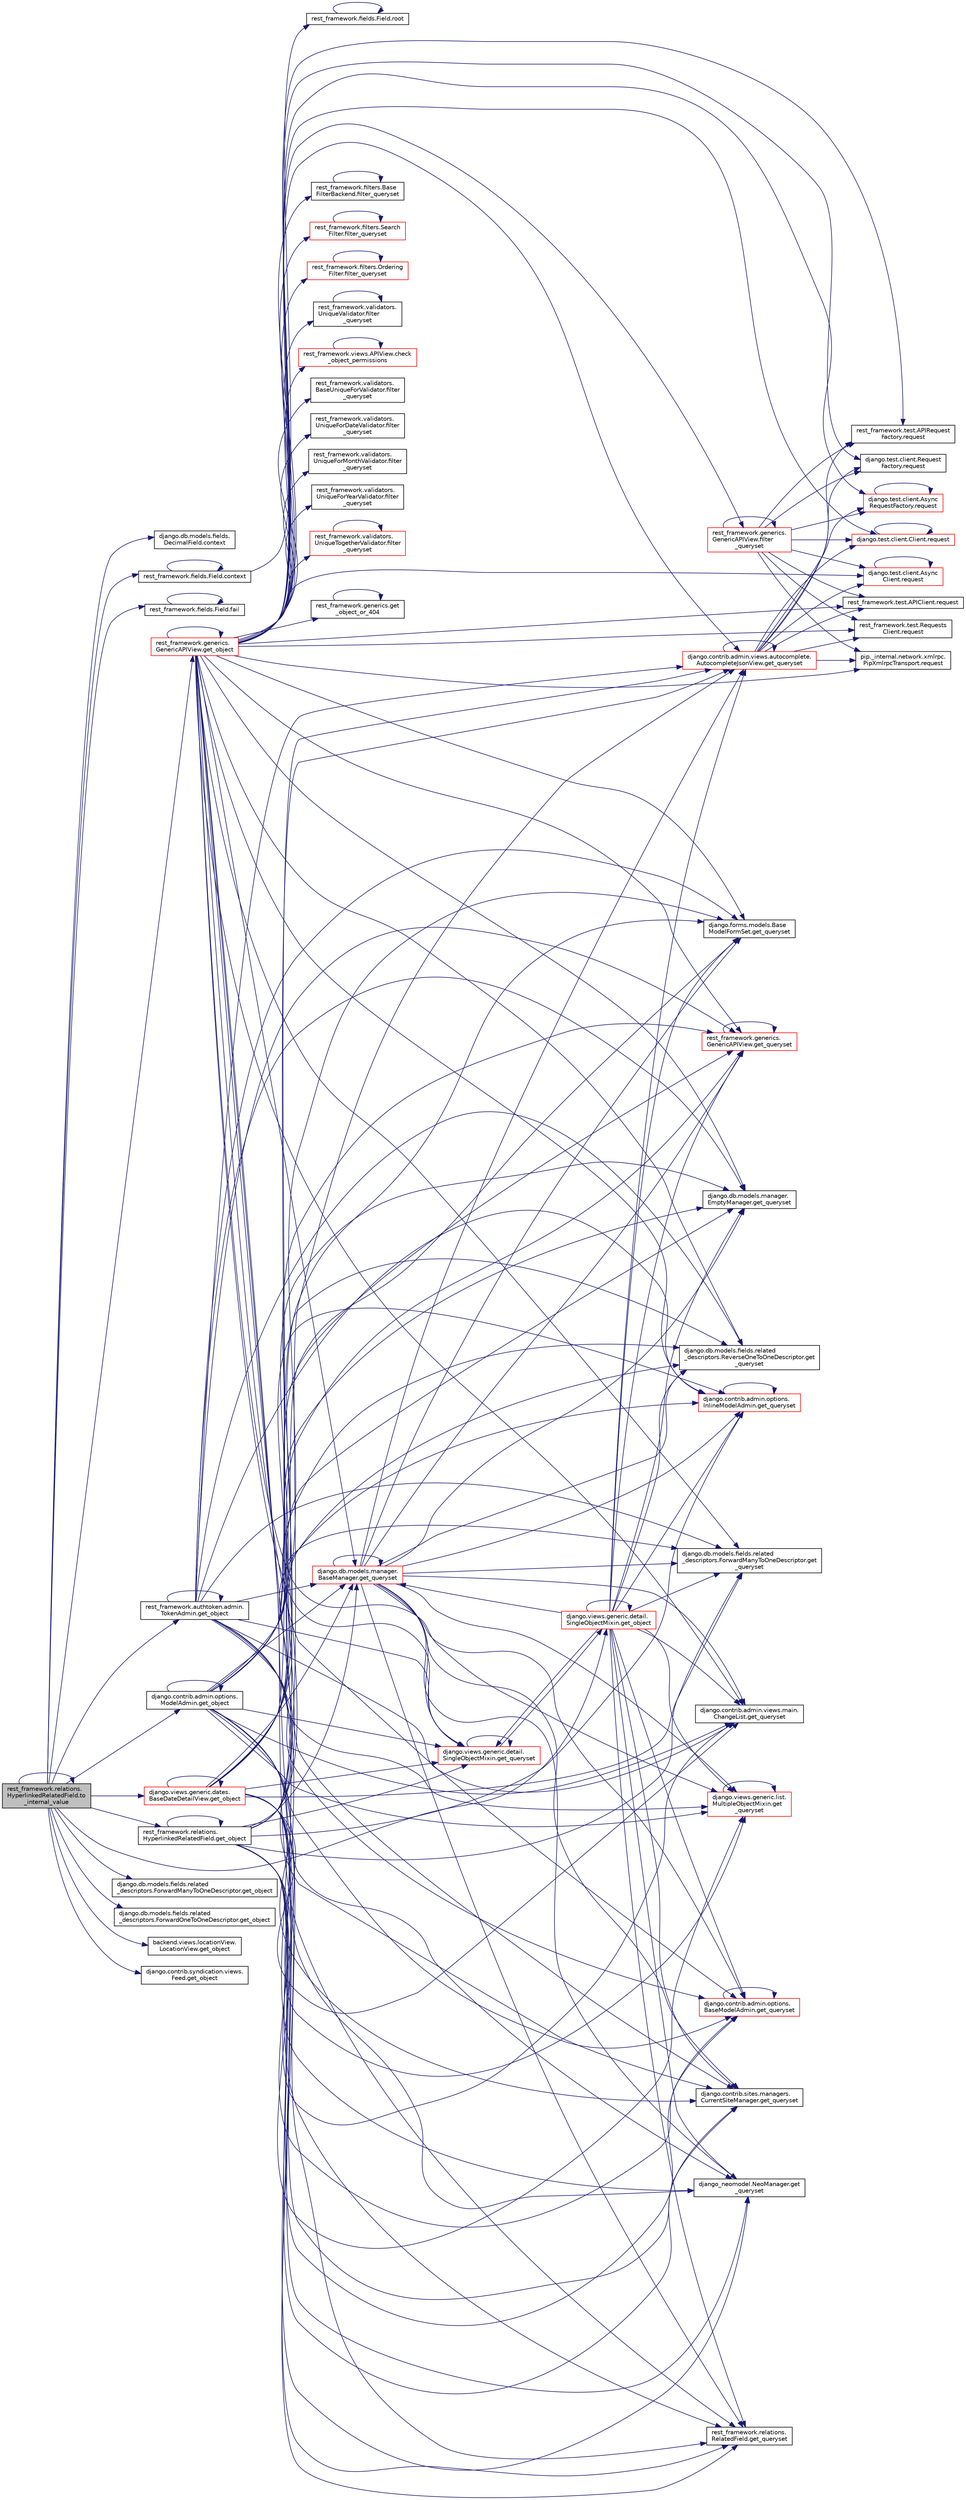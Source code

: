 digraph "rest_framework.relations.HyperlinkedRelatedField.to_internal_value"
{
 // LATEX_PDF_SIZE
  edge [fontname="Helvetica",fontsize="10",labelfontname="Helvetica",labelfontsize="10"];
  node [fontname="Helvetica",fontsize="10",shape=record];
  rankdir="LR";
  Node1 [label="rest_framework.relations.\lHyperlinkedRelatedField.to\l_internal_value",height=0.2,width=0.4,color="black", fillcolor="grey75", style="filled", fontcolor="black",tooltip=" "];
  Node1 -> Node2 [color="midnightblue",fontsize="10",style="solid",fontname="Helvetica"];
  Node2 [label="django.db.models.fields.\lDecimalField.context",height=0.2,width=0.4,color="black", fillcolor="white", style="filled",URL="$d7/deb/classdjango_1_1db_1_1models_1_1fields_1_1_decimal_field.html#ad4f12f30ab3382af7e5515219c887cd7",tooltip=" "];
  Node1 -> Node3 [color="midnightblue",fontsize="10",style="solid",fontname="Helvetica"];
  Node3 [label="rest_framework.fields.Field.context",height=0.2,width=0.4,color="black", fillcolor="white", style="filled",URL="$d9/d53/classrest__framework_1_1fields_1_1_field.html#a09a9faba0bc69bf014d48f4e1e31367c",tooltip=" "];
  Node3 -> Node3 [color="midnightblue",fontsize="10",style="solid",fontname="Helvetica"];
  Node3 -> Node4 [color="midnightblue",fontsize="10",style="solid",fontname="Helvetica"];
  Node4 [label="rest_framework.fields.Field.root",height=0.2,width=0.4,color="black", fillcolor="white", style="filled",URL="$d9/d53/classrest__framework_1_1fields_1_1_field.html#a266415cbd632ae76dee42f9ee139745b",tooltip=" "];
  Node4 -> Node4 [color="midnightblue",fontsize="10",style="solid",fontname="Helvetica"];
  Node1 -> Node5 [color="midnightblue",fontsize="10",style="solid",fontname="Helvetica"];
  Node5 [label="rest_framework.fields.Field.fail",height=0.2,width=0.4,color="black", fillcolor="white", style="filled",URL="$d9/d53/classrest__framework_1_1fields_1_1_field.html#a1d464b6c58e015c19c9341cc028df9d6",tooltip=" "];
  Node5 -> Node5 [color="midnightblue",fontsize="10",style="solid",fontname="Helvetica"];
  Node1 -> Node6 [color="midnightblue",fontsize="10",style="solid",fontname="Helvetica"];
  Node6 [label="rest_framework.generics.\lGenericAPIView.get_object",height=0.2,width=0.4,color="red", fillcolor="white", style="filled",URL="$d9/d8f/classrest__framework_1_1generics_1_1_generic_a_p_i_view.html#af19daba665c7e3f1329658f71f0dbc1c",tooltip=" "];
  Node6 -> Node7 [color="midnightblue",fontsize="10",style="solid",fontname="Helvetica"];
  Node7 [label="rest_framework.views.APIView.check\l_object_permissions",height=0.2,width=0.4,color="red", fillcolor="white", style="filled",URL="$d3/d7d/classrest__framework_1_1views_1_1_a_p_i_view.html#a370bcc22d8cd17b08a52c6276c7e6866",tooltip=" "];
  Node7 -> Node7 [color="midnightblue",fontsize="10",style="solid",fontname="Helvetica"];
  Node6 -> Node10 [color="midnightblue",fontsize="10",style="solid",fontname="Helvetica"];
  Node10 [label="rest_framework.validators.\lBaseUniqueForValidator.filter\l_queryset",height=0.2,width=0.4,color="black", fillcolor="white", style="filled",URL="$d7/d15/classrest__framework_1_1validators_1_1_base_unique_for_validator.html#ace8b3c145c3261d2e2f4a824cab92729",tooltip=" "];
  Node6 -> Node11 [color="midnightblue",fontsize="10",style="solid",fontname="Helvetica"];
  Node11 [label="rest_framework.validators.\lUniqueForDateValidator.filter\l_queryset",height=0.2,width=0.4,color="black", fillcolor="white", style="filled",URL="$d6/d87/classrest__framework_1_1validators_1_1_unique_for_date_validator.html#afb65123831066f2f7810cdb5fcb1502d",tooltip=" "];
  Node6 -> Node12 [color="midnightblue",fontsize="10",style="solid",fontname="Helvetica"];
  Node12 [label="rest_framework.validators.\lUniqueForMonthValidator.filter\l_queryset",height=0.2,width=0.4,color="black", fillcolor="white", style="filled",URL="$d0/d56/classrest__framework_1_1validators_1_1_unique_for_month_validator.html#a19757f35c1ce1a0944394cee68eabf50",tooltip=" "];
  Node6 -> Node13 [color="midnightblue",fontsize="10",style="solid",fontname="Helvetica"];
  Node13 [label="rest_framework.validators.\lUniqueForYearValidator.filter\l_queryset",height=0.2,width=0.4,color="black", fillcolor="white", style="filled",URL="$da/dd2/classrest__framework_1_1validators_1_1_unique_for_year_validator.html#af9158627f857bc4afb7c8f02594ef9a3",tooltip=" "];
  Node6 -> Node14 [color="midnightblue",fontsize="10",style="solid",fontname="Helvetica"];
  Node14 [label="rest_framework.validators.\lUniqueTogetherValidator.filter\l_queryset",height=0.2,width=0.4,color="red", fillcolor="white", style="filled",URL="$d8/df3/classrest__framework_1_1validators_1_1_unique_together_validator.html#a4febe85f06aaa05c2e5372e409847ae1",tooltip=" "];
  Node14 -> Node14 [color="midnightblue",fontsize="10",style="solid",fontname="Helvetica"];
  Node6 -> Node51 [color="midnightblue",fontsize="10",style="solid",fontname="Helvetica"];
  Node51 [label="rest_framework.generics.\lGenericAPIView.filter\l_queryset",height=0.2,width=0.4,color="red", fillcolor="white", style="filled",URL="$d9/d8f/classrest__framework_1_1generics_1_1_generic_a_p_i_view.html#a8e83d5246dc3bc05d0228ffbd3fa9297",tooltip=" "];
  Node51 -> Node51 [color="midnightblue",fontsize="10",style="solid",fontname="Helvetica"];
  Node51 -> Node52 [color="midnightblue",fontsize="10",style="solid",fontname="Helvetica"];
  Node52 [label="pip._internal.network.xmlrpc.\lPipXmlrpcTransport.request",height=0.2,width=0.4,color="black", fillcolor="white", style="filled",URL="$dd/d8a/classpip_1_1__internal_1_1network_1_1xmlrpc_1_1_pip_xmlrpc_transport.html#adb84317dcc522d845a56ce9cc4f82522",tooltip=" "];
  Node51 -> Node53 [color="midnightblue",fontsize="10",style="solid",fontname="Helvetica"];
  Node53 [label="rest_framework.test.APIRequest\lFactory.request",height=0.2,width=0.4,color="black", fillcolor="white", style="filled",URL="$da/d3c/classrest__framework_1_1test_1_1_a_p_i_request_factory.html#abd5931aada009b9fb1f1577613acd058",tooltip=" "];
  Node51 -> Node54 [color="midnightblue",fontsize="10",style="solid",fontname="Helvetica"];
  Node54 [label="django.test.client.Request\lFactory.request",height=0.2,width=0.4,color="black", fillcolor="white", style="filled",URL="$db/d7f/classdjango_1_1test_1_1client_1_1_request_factory.html#a12550839ba4cbabcf38bff0d2ff69f0a",tooltip=" "];
  Node51 -> Node55 [color="midnightblue",fontsize="10",style="solid",fontname="Helvetica"];
  Node55 [label="django.test.client.Async\lRequestFactory.request",height=0.2,width=0.4,color="red", fillcolor="white", style="filled",URL="$d6/de5/classdjango_1_1test_1_1client_1_1_async_request_factory.html#a8dcee74bc0f05203aa2aa2aad95555a9",tooltip=" "];
  Node55 -> Node55 [color="midnightblue",fontsize="10",style="solid",fontname="Helvetica"];
  Node51 -> Node57 [color="midnightblue",fontsize="10",style="solid",fontname="Helvetica"];
  Node57 [label="django.test.client.Client.request",height=0.2,width=0.4,color="red", fillcolor="white", style="filled",URL="$d2/d2e/classdjango_1_1test_1_1client_1_1_client.html#a4b25cead120a234c08a522e016cb6138",tooltip=" "];
  Node57 -> Node57 [color="midnightblue",fontsize="10",style="solid",fontname="Helvetica"];
  Node51 -> Node62 [color="midnightblue",fontsize="10",style="solid",fontname="Helvetica"];
  Node62 [label="django.test.client.Async\lClient.request",height=0.2,width=0.4,color="red", fillcolor="white", style="filled",URL="$d9/dd7/classdjango_1_1test_1_1client_1_1_async_client.html#a38330cfdf01cb69d3dd0bdb8b9777bd9",tooltip=" "];
  Node62 -> Node62 [color="midnightblue",fontsize="10",style="solid",fontname="Helvetica"];
  Node51 -> Node520 [color="midnightblue",fontsize="10",style="solid",fontname="Helvetica"];
  Node520 [label="rest_framework.test.APIClient.request",height=0.2,width=0.4,color="black", fillcolor="white", style="filled",URL="$da/d51/classrest__framework_1_1test_1_1_a_p_i_client.html#a77b55b2a0a90921243b61303fc37e59d",tooltip=" "];
  Node51 -> Node521 [color="midnightblue",fontsize="10",style="solid",fontname="Helvetica"];
  Node521 [label="rest_framework.test.Requests\lClient.request",height=0.2,width=0.4,color="black", fillcolor="white", style="filled",URL="$de/dc8/classrest__framework_1_1test_1_1_requests_client.html#ae6de53b1244ae8817b8bf8d6838b72ba",tooltip=" "];
  Node6 -> Node5521 [color="midnightblue",fontsize="10",style="solid",fontname="Helvetica"];
  Node5521 [label="rest_framework.filters.Base\lFilterBackend.filter_queryset",height=0.2,width=0.4,color="black", fillcolor="white", style="filled",URL="$d9/d36/classrest__framework_1_1filters_1_1_base_filter_backend.html#aa4bdead40d84dfae0625253eec6ead8a",tooltip=" "];
  Node5521 -> Node5521 [color="midnightblue",fontsize="10",style="solid",fontname="Helvetica"];
  Node6 -> Node5522 [color="midnightblue",fontsize="10",style="solid",fontname="Helvetica"];
  Node5522 [label="rest_framework.filters.Search\lFilter.filter_queryset",height=0.2,width=0.4,color="red", fillcolor="white", style="filled",URL="$dd/d45/classrest__framework_1_1filters_1_1_search_filter.html#a66840fcc3a7bec1fd02d4f13c945bbe3",tooltip=" "];
  Node5522 -> Node5522 [color="midnightblue",fontsize="10",style="solid",fontname="Helvetica"];
  Node6 -> Node5528 [color="midnightblue",fontsize="10",style="solid",fontname="Helvetica"];
  Node5528 [label="rest_framework.filters.Ordering\lFilter.filter_queryset",height=0.2,width=0.4,color="red", fillcolor="white", style="filled",URL="$d0/d16/classrest__framework_1_1filters_1_1_ordering_filter.html#af0334718806ff1519a860a79735c12c5",tooltip=" "];
  Node5528 -> Node5528 [color="midnightblue",fontsize="10",style="solid",fontname="Helvetica"];
  Node6 -> Node5531 [color="midnightblue",fontsize="10",style="solid",fontname="Helvetica"];
  Node5531 [label="rest_framework.validators.\lUniqueValidator.filter\l_queryset",height=0.2,width=0.4,color="black", fillcolor="white", style="filled",URL="$df/dfd/classrest__framework_1_1validators_1_1_unique_validator.html#a974ee13bb88e07f272d784b7f78b94bc",tooltip=" "];
  Node5531 -> Node5531 [color="midnightblue",fontsize="10",style="solid",fontname="Helvetica"];
  Node6 -> Node6 [color="midnightblue",fontsize="10",style="solid",fontname="Helvetica"];
  Node6 -> Node5532 [color="midnightblue",fontsize="10",style="solid",fontname="Helvetica"];
  Node5532 [label="rest_framework.generics.get\l_object_or_404",height=0.2,width=0.4,color="black", fillcolor="white", style="filled",URL="$d2/d49/namespacerest__framework_1_1generics.html#a8c14ec25bf8a742674d5ac5418b50e92",tooltip=" "];
  Node5532 -> Node5532 [color="midnightblue",fontsize="10",style="solid",fontname="Helvetica"];
  Node6 -> Node724 [color="midnightblue",fontsize="10",style="solid",fontname="Helvetica"];
  Node724 [label="django.contrib.admin.views.autocomplete.\lAutocompleteJsonView.get_queryset",height=0.2,width=0.4,color="red", fillcolor="white", style="filled",URL="$d5/d24/classdjango_1_1contrib_1_1admin_1_1views_1_1autocomplete_1_1_autocomplete_json_view.html#aeba422d947101bce361f0fd32ff7d4d4",tooltip=" "];
  Node724 -> Node724 [color="midnightblue",fontsize="10",style="solid",fontname="Helvetica"];
  Node724 -> Node54 [color="midnightblue",fontsize="10",style="solid",fontname="Helvetica"];
  Node724 -> Node55 [color="midnightblue",fontsize="10",style="solid",fontname="Helvetica"];
  Node724 -> Node57 [color="midnightblue",fontsize="10",style="solid",fontname="Helvetica"];
  Node724 -> Node62 [color="midnightblue",fontsize="10",style="solid",fontname="Helvetica"];
  Node724 -> Node52 [color="midnightblue",fontsize="10",style="solid",fontname="Helvetica"];
  Node724 -> Node53 [color="midnightblue",fontsize="10",style="solid",fontname="Helvetica"];
  Node724 -> Node520 [color="midnightblue",fontsize="10",style="solid",fontname="Helvetica"];
  Node724 -> Node521 [color="midnightblue",fontsize="10",style="solid",fontname="Helvetica"];
  Node6 -> Node725 [color="midnightblue",fontsize="10",style="solid",fontname="Helvetica"];
  Node725 [label="django.contrib.sites.managers.\lCurrentSiteManager.get_queryset",height=0.2,width=0.4,color="black", fillcolor="white", style="filled",URL="$dd/d05/classdjango_1_1contrib_1_1sites_1_1managers_1_1_current_site_manager.html#a62f5f3f9f1b932f3bcd36601d46e7509",tooltip=" "];
  Node6 -> Node726 [color="midnightblue",fontsize="10",style="solid",fontname="Helvetica"];
  Node726 [label="django.db.models.manager.\lBaseManager.get_queryset",height=0.2,width=0.4,color="red", fillcolor="white", style="filled",URL="$d1/d1c/classdjango_1_1db_1_1models_1_1manager_1_1_base_manager.html#af0391e929a911c2647412e6e030c28e8",tooltip="PROXIES TO QUERYSET #."];
  Node726 -> Node724 [color="midnightblue",fontsize="10",style="solid",fontname="Helvetica"];
  Node726 -> Node725 [color="midnightblue",fontsize="10",style="solid",fontname="Helvetica"];
  Node726 -> Node726 [color="midnightblue",fontsize="10",style="solid",fontname="Helvetica"];
  Node726 -> Node727 [color="midnightblue",fontsize="10",style="solid",fontname="Helvetica"];
  Node727 [label="django.db.models.manager.\lEmptyManager.get_queryset",height=0.2,width=0.4,color="black", fillcolor="white", style="filled",URL="$d6/da8/classdjango_1_1db_1_1models_1_1manager_1_1_empty_manager.html#a0a5e7cb6efe5e4cb3b15779cf64d1537",tooltip=" "];
  Node726 -> Node728 [color="midnightblue",fontsize="10",style="solid",fontname="Helvetica"];
  Node728 [label="django.forms.models.Base\lModelFormSet.get_queryset",height=0.2,width=0.4,color="black", fillcolor="white", style="filled",URL="$d5/d31/classdjango_1_1forms_1_1models_1_1_base_model_form_set.html#a0ac048453b4a14ff61ebb6c072c29e7e",tooltip=" "];
  Node726 -> Node729 [color="midnightblue",fontsize="10",style="solid",fontname="Helvetica"];
  Node729 [label="django.views.generic.detail.\lSingleObjectMixin.get_queryset",height=0.2,width=0.4,color="red", fillcolor="white", style="filled",URL="$d2/d8d/classdjango_1_1views_1_1generic_1_1detail_1_1_single_object_mixin.html#a7471c8ca174db55504da01b1a06cc5ba",tooltip=" "];
  Node729 -> Node730 [color="midnightblue",fontsize="10",style="solid",fontname="Helvetica"];
  Node730 [label="django.views.generic.detail.\lSingleObjectMixin.get_object",height=0.2,width=0.4,color="red", fillcolor="white", style="filled",URL="$d2/d8d/classdjango_1_1views_1_1generic_1_1detail_1_1_single_object_mixin.html#a2dd2bbde8d843929b3af3056125586d7",tooltip=" "];
  Node730 -> Node730 [color="midnightblue",fontsize="10",style="solid",fontname="Helvetica"];
  Node730 -> Node724 [color="midnightblue",fontsize="10",style="solid",fontname="Helvetica"];
  Node730 -> Node725 [color="midnightblue",fontsize="10",style="solid",fontname="Helvetica"];
  Node730 -> Node726 [color="midnightblue",fontsize="10",style="solid",fontname="Helvetica"];
  Node730 -> Node727 [color="midnightblue",fontsize="10",style="solid",fontname="Helvetica"];
  Node730 -> Node728 [color="midnightblue",fontsize="10",style="solid",fontname="Helvetica"];
  Node730 -> Node729 [color="midnightblue",fontsize="10",style="solid",fontname="Helvetica"];
  Node730 -> Node731 [color="midnightblue",fontsize="10",style="solid",fontname="Helvetica"];
  Node731 [label="django.views.generic.list.\lMultipleObjectMixin.get\l_queryset",height=0.2,width=0.4,color="red", fillcolor="white", style="filled",URL="$dc/db8/classdjango_1_1views_1_1generic_1_1list_1_1_multiple_object_mixin.html#ad98185a338be30a3a7327fbb7c3b4a1a",tooltip=" "];
  Node731 -> Node731 [color="midnightblue",fontsize="10",style="solid",fontname="Helvetica"];
  Node730 -> Node753 [color="midnightblue",fontsize="10",style="solid",fontname="Helvetica"];
  Node753 [label="django_neomodel.NeoManager.get\l_queryset",height=0.2,width=0.4,color="black", fillcolor="white", style="filled",URL="$da/d60/classdjango__neomodel_1_1_neo_manager.html#a7e3562da1326a56612c8d989803cf747",tooltip=" "];
  Node730 -> Node754 [color="midnightblue",fontsize="10",style="solid",fontname="Helvetica"];
  Node754 [label="rest_framework.generics.\lGenericAPIView.get_queryset",height=0.2,width=0.4,color="red", fillcolor="white", style="filled",URL="$d9/d8f/classrest__framework_1_1generics_1_1_generic_a_p_i_view.html#a944b66f9ec49a9d053f34f77f22074da",tooltip=" "];
  Node754 -> Node754 [color="midnightblue",fontsize="10",style="solid",fontname="Helvetica"];
  Node730 -> Node755 [color="midnightblue",fontsize="10",style="solid",fontname="Helvetica"];
  Node755 [label="rest_framework.relations.\lRelatedField.get_queryset",height=0.2,width=0.4,color="black", fillcolor="white", style="filled",URL="$d4/d5c/classrest__framework_1_1relations_1_1_related_field.html#ab7b694008ab6552b950b0b1322d5fad1",tooltip=" "];
  Node730 -> Node756 [color="midnightblue",fontsize="10",style="solid",fontname="Helvetica"];
  Node756 [label="django.db.models.fields.related\l_descriptors.ForwardManyToOneDescriptor.get\l_queryset",height=0.2,width=0.4,color="black", fillcolor="white", style="filled",URL="$d8/d45/classdjango_1_1db_1_1models_1_1fields_1_1related__descriptors_1_1_forward_many_to_one_descriptor.html#a36718f48e6763e2926e8397e318e1322",tooltip=" "];
  Node730 -> Node757 [color="midnightblue",fontsize="10",style="solid",fontname="Helvetica"];
  Node757 [label="django.db.models.fields.related\l_descriptors.ReverseOneToOneDescriptor.get\l_queryset",height=0.2,width=0.4,color="black", fillcolor="white", style="filled",URL="$da/d7c/classdjango_1_1db_1_1models_1_1fields_1_1related__descriptors_1_1_reverse_one_to_one_descriptor.html#afb05e6f36e1366af21cb7ee1fa654cd7",tooltip=" "];
  Node730 -> Node758 [color="midnightblue",fontsize="10",style="solid",fontname="Helvetica"];
  Node758 [label="django.contrib.admin.options.\lBaseModelAdmin.get_queryset",height=0.2,width=0.4,color="red", fillcolor="white", style="filled",URL="$d3/dd6/classdjango_1_1contrib_1_1admin_1_1options_1_1_base_model_admin.html#a9dc124c9d075b1782f0338dd500ec940",tooltip=" "];
  Node758 -> Node758 [color="midnightblue",fontsize="10",style="solid",fontname="Helvetica"];
  Node730 -> Node759 [color="midnightblue",fontsize="10",style="solid",fontname="Helvetica"];
  Node759 [label="django.contrib.admin.options.\lInlineModelAdmin.get_queryset",height=0.2,width=0.4,color="red", fillcolor="white", style="filled",URL="$db/dbb/classdjango_1_1contrib_1_1admin_1_1options_1_1_inline_model_admin.html#adac95e1d43e73c3c82981ad56f2d62e2",tooltip=" "];
  Node759 -> Node759 [color="midnightblue",fontsize="10",style="solid",fontname="Helvetica"];
  Node730 -> Node761 [color="midnightblue",fontsize="10",style="solid",fontname="Helvetica"];
  Node761 [label="django.contrib.admin.views.main.\lChangeList.get_queryset",height=0.2,width=0.4,color="black", fillcolor="white", style="filled",URL="$d7/d58/classdjango_1_1contrib_1_1admin_1_1views_1_1main_1_1_change_list.html#a41f8c78806f49d2ff9e3857f046de3fb",tooltip=" "];
  Node729 -> Node729 [color="midnightblue",fontsize="10",style="solid",fontname="Helvetica"];
  Node726 -> Node731 [color="midnightblue",fontsize="10",style="solid",fontname="Helvetica"];
  Node726 -> Node753 [color="midnightblue",fontsize="10",style="solid",fontname="Helvetica"];
  Node726 -> Node754 [color="midnightblue",fontsize="10",style="solid",fontname="Helvetica"];
  Node726 -> Node755 [color="midnightblue",fontsize="10",style="solid",fontname="Helvetica"];
  Node726 -> Node756 [color="midnightblue",fontsize="10",style="solid",fontname="Helvetica"];
  Node726 -> Node757 [color="midnightblue",fontsize="10",style="solid",fontname="Helvetica"];
  Node726 -> Node758 [color="midnightblue",fontsize="10",style="solid",fontname="Helvetica"];
  Node726 -> Node759 [color="midnightblue",fontsize="10",style="solid",fontname="Helvetica"];
  Node726 -> Node761 [color="midnightblue",fontsize="10",style="solid",fontname="Helvetica"];
  Node6 -> Node727 [color="midnightblue",fontsize="10",style="solid",fontname="Helvetica"];
  Node6 -> Node728 [color="midnightblue",fontsize="10",style="solid",fontname="Helvetica"];
  Node6 -> Node729 [color="midnightblue",fontsize="10",style="solid",fontname="Helvetica"];
  Node6 -> Node731 [color="midnightblue",fontsize="10",style="solid",fontname="Helvetica"];
  Node6 -> Node753 [color="midnightblue",fontsize="10",style="solid",fontname="Helvetica"];
  Node6 -> Node754 [color="midnightblue",fontsize="10",style="solid",fontname="Helvetica"];
  Node6 -> Node755 [color="midnightblue",fontsize="10",style="solid",fontname="Helvetica"];
  Node6 -> Node756 [color="midnightblue",fontsize="10",style="solid",fontname="Helvetica"];
  Node6 -> Node757 [color="midnightblue",fontsize="10",style="solid",fontname="Helvetica"];
  Node6 -> Node758 [color="midnightblue",fontsize="10",style="solid",fontname="Helvetica"];
  Node6 -> Node759 [color="midnightblue",fontsize="10",style="solid",fontname="Helvetica"];
  Node6 -> Node761 [color="midnightblue",fontsize="10",style="solid",fontname="Helvetica"];
  Node6 -> Node52 [color="midnightblue",fontsize="10",style="solid",fontname="Helvetica"];
  Node6 -> Node53 [color="midnightblue",fontsize="10",style="solid",fontname="Helvetica"];
  Node6 -> Node520 [color="midnightblue",fontsize="10",style="solid",fontname="Helvetica"];
  Node6 -> Node54 [color="midnightblue",fontsize="10",style="solid",fontname="Helvetica"];
  Node6 -> Node55 [color="midnightblue",fontsize="10",style="solid",fontname="Helvetica"];
  Node6 -> Node57 [color="midnightblue",fontsize="10",style="solid",fontname="Helvetica"];
  Node6 -> Node62 [color="midnightblue",fontsize="10",style="solid",fontname="Helvetica"];
  Node6 -> Node521 [color="midnightblue",fontsize="10",style="solid",fontname="Helvetica"];
  Node1 -> Node855 [color="midnightblue",fontsize="10",style="solid",fontname="Helvetica"];
  Node855 [label="django.db.models.fields.related\l_descriptors.ForwardManyToOneDescriptor.get_object",height=0.2,width=0.4,color="black", fillcolor="white", style="filled",URL="$d8/d45/classdjango_1_1db_1_1models_1_1fields_1_1related__descriptors_1_1_forward_many_to_one_descriptor.html#a9458218e7631d05103497d911a7ecaec",tooltip=" "];
  Node1 -> Node856 [color="midnightblue",fontsize="10",style="solid",fontname="Helvetica"];
  Node856 [label="django.db.models.fields.related\l_descriptors.ForwardOneToOneDescriptor.get_object",height=0.2,width=0.4,color="black", fillcolor="white", style="filled",URL="$db/d3e/classdjango_1_1db_1_1models_1_1fields_1_1related__descriptors_1_1_forward_one_to_one_descriptor.html#a076a95ea857cab6982498e8573bfd451",tooltip=" "];
  Node1 -> Node857 [color="midnightblue",fontsize="10",style="solid",fontname="Helvetica"];
  Node857 [label="backend.views.locationView.\lLocationView.get_object",height=0.2,width=0.4,color="black", fillcolor="white", style="filled",URL="$d8/dae/classbackend_1_1views_1_1location_view_1_1_location_view.html#af51efe9464a4b92a053902e2ac15b90c",tooltip=" "];
  Node1 -> Node858 [color="midnightblue",fontsize="10",style="solid",fontname="Helvetica"];
  Node858 [label="django.views.generic.dates.\lBaseDateDetailView.get_object",height=0.2,width=0.4,color="red", fillcolor="white", style="filled",URL="$d7/da7/classdjango_1_1views_1_1generic_1_1dates_1_1_base_date_detail_view.html#a32d05a2df829a53a3423b48d22d56845",tooltip=" "];
  Node858 -> Node858 [color="midnightblue",fontsize="10",style="solid",fontname="Helvetica"];
  Node858 -> Node724 [color="midnightblue",fontsize="10",style="solid",fontname="Helvetica"];
  Node858 -> Node725 [color="midnightblue",fontsize="10",style="solid",fontname="Helvetica"];
  Node858 -> Node726 [color="midnightblue",fontsize="10",style="solid",fontname="Helvetica"];
  Node858 -> Node727 [color="midnightblue",fontsize="10",style="solid",fontname="Helvetica"];
  Node858 -> Node728 [color="midnightblue",fontsize="10",style="solid",fontname="Helvetica"];
  Node858 -> Node729 [color="midnightblue",fontsize="10",style="solid",fontname="Helvetica"];
  Node858 -> Node731 [color="midnightblue",fontsize="10",style="solid",fontname="Helvetica"];
  Node858 -> Node753 [color="midnightblue",fontsize="10",style="solid",fontname="Helvetica"];
  Node858 -> Node754 [color="midnightblue",fontsize="10",style="solid",fontname="Helvetica"];
  Node858 -> Node755 [color="midnightblue",fontsize="10",style="solid",fontname="Helvetica"];
  Node858 -> Node756 [color="midnightblue",fontsize="10",style="solid",fontname="Helvetica"];
  Node858 -> Node757 [color="midnightblue",fontsize="10",style="solid",fontname="Helvetica"];
  Node858 -> Node758 [color="midnightblue",fontsize="10",style="solid",fontname="Helvetica"];
  Node858 -> Node759 [color="midnightblue",fontsize="10",style="solid",fontname="Helvetica"];
  Node858 -> Node761 [color="midnightblue",fontsize="10",style="solid",fontname="Helvetica"];
  Node1 -> Node730 [color="midnightblue",fontsize="10",style="solid",fontname="Helvetica"];
  Node1 -> Node873 [color="midnightblue",fontsize="10",style="solid",fontname="Helvetica"];
  Node873 [label="django.contrib.syndication.views.\lFeed.get_object",height=0.2,width=0.4,color="black", fillcolor="white", style="filled",URL="$df/de9/classdjango_1_1contrib_1_1syndication_1_1views_1_1_feed.html#a3a5f77eb99cc490e683b12b9cfaba2d9",tooltip=" "];
  Node1 -> Node874 [color="midnightblue",fontsize="10",style="solid",fontname="Helvetica"];
  Node874 [label="django.contrib.admin.options.\lModelAdmin.get_object",height=0.2,width=0.4,color="black", fillcolor="white", style="filled",URL="$d5/d05/classdjango_1_1contrib_1_1admin_1_1options_1_1_model_admin.html#a9d8fe5dc46588f2e6a68135c73c1487f",tooltip=" "];
  Node874 -> Node874 [color="midnightblue",fontsize="10",style="solid",fontname="Helvetica"];
  Node874 -> Node724 [color="midnightblue",fontsize="10",style="solid",fontname="Helvetica"];
  Node874 -> Node725 [color="midnightblue",fontsize="10",style="solid",fontname="Helvetica"];
  Node874 -> Node726 [color="midnightblue",fontsize="10",style="solid",fontname="Helvetica"];
  Node874 -> Node727 [color="midnightblue",fontsize="10",style="solid",fontname="Helvetica"];
  Node874 -> Node728 [color="midnightblue",fontsize="10",style="solid",fontname="Helvetica"];
  Node874 -> Node729 [color="midnightblue",fontsize="10",style="solid",fontname="Helvetica"];
  Node874 -> Node731 [color="midnightblue",fontsize="10",style="solid",fontname="Helvetica"];
  Node874 -> Node753 [color="midnightblue",fontsize="10",style="solid",fontname="Helvetica"];
  Node874 -> Node754 [color="midnightblue",fontsize="10",style="solid",fontname="Helvetica"];
  Node874 -> Node755 [color="midnightblue",fontsize="10",style="solid",fontname="Helvetica"];
  Node874 -> Node756 [color="midnightblue",fontsize="10",style="solid",fontname="Helvetica"];
  Node874 -> Node757 [color="midnightblue",fontsize="10",style="solid",fontname="Helvetica"];
  Node874 -> Node758 [color="midnightblue",fontsize="10",style="solid",fontname="Helvetica"];
  Node874 -> Node759 [color="midnightblue",fontsize="10",style="solid",fontname="Helvetica"];
  Node874 -> Node761 [color="midnightblue",fontsize="10",style="solid",fontname="Helvetica"];
  Node1 -> Node875 [color="midnightblue",fontsize="10",style="solid",fontname="Helvetica"];
  Node875 [label="rest_framework.authtoken.admin.\lTokenAdmin.get_object",height=0.2,width=0.4,color="black", fillcolor="white", style="filled",URL="$dd/d7c/classrest__framework_1_1authtoken_1_1admin_1_1_token_admin.html#a3a99dfedc9482558b2c209121e23128c",tooltip=" "];
  Node875 -> Node875 [color="midnightblue",fontsize="10",style="solid",fontname="Helvetica"];
  Node875 -> Node724 [color="midnightblue",fontsize="10",style="solid",fontname="Helvetica"];
  Node875 -> Node725 [color="midnightblue",fontsize="10",style="solid",fontname="Helvetica"];
  Node875 -> Node726 [color="midnightblue",fontsize="10",style="solid",fontname="Helvetica"];
  Node875 -> Node727 [color="midnightblue",fontsize="10",style="solid",fontname="Helvetica"];
  Node875 -> Node728 [color="midnightblue",fontsize="10",style="solid",fontname="Helvetica"];
  Node875 -> Node729 [color="midnightblue",fontsize="10",style="solid",fontname="Helvetica"];
  Node875 -> Node731 [color="midnightblue",fontsize="10",style="solid",fontname="Helvetica"];
  Node875 -> Node753 [color="midnightblue",fontsize="10",style="solid",fontname="Helvetica"];
  Node875 -> Node754 [color="midnightblue",fontsize="10",style="solid",fontname="Helvetica"];
  Node875 -> Node755 [color="midnightblue",fontsize="10",style="solid",fontname="Helvetica"];
  Node875 -> Node756 [color="midnightblue",fontsize="10",style="solid",fontname="Helvetica"];
  Node875 -> Node757 [color="midnightblue",fontsize="10",style="solid",fontname="Helvetica"];
  Node875 -> Node758 [color="midnightblue",fontsize="10",style="solid",fontname="Helvetica"];
  Node875 -> Node759 [color="midnightblue",fontsize="10",style="solid",fontname="Helvetica"];
  Node875 -> Node761 [color="midnightblue",fontsize="10",style="solid",fontname="Helvetica"];
  Node1 -> Node876 [color="midnightblue",fontsize="10",style="solid",fontname="Helvetica"];
  Node876 [label="rest_framework.relations.\lHyperlinkedRelatedField.get_object",height=0.2,width=0.4,color="black", fillcolor="white", style="filled",URL="$d1/d10/classrest__framework_1_1relations_1_1_hyperlinked_related_field.html#ae5ffa1405c21fd97e837193405ec0cd7",tooltip=" "];
  Node876 -> Node876 [color="midnightblue",fontsize="10",style="solid",fontname="Helvetica"];
  Node876 -> Node724 [color="midnightblue",fontsize="10",style="solid",fontname="Helvetica"];
  Node876 -> Node725 [color="midnightblue",fontsize="10",style="solid",fontname="Helvetica"];
  Node876 -> Node726 [color="midnightblue",fontsize="10",style="solid",fontname="Helvetica"];
  Node876 -> Node727 [color="midnightblue",fontsize="10",style="solid",fontname="Helvetica"];
  Node876 -> Node728 [color="midnightblue",fontsize="10",style="solid",fontname="Helvetica"];
  Node876 -> Node729 [color="midnightblue",fontsize="10",style="solid",fontname="Helvetica"];
  Node876 -> Node731 [color="midnightblue",fontsize="10",style="solid",fontname="Helvetica"];
  Node876 -> Node753 [color="midnightblue",fontsize="10",style="solid",fontname="Helvetica"];
  Node876 -> Node754 [color="midnightblue",fontsize="10",style="solid",fontname="Helvetica"];
  Node876 -> Node755 [color="midnightblue",fontsize="10",style="solid",fontname="Helvetica"];
  Node876 -> Node756 [color="midnightblue",fontsize="10",style="solid",fontname="Helvetica"];
  Node876 -> Node757 [color="midnightblue",fontsize="10",style="solid",fontname="Helvetica"];
  Node876 -> Node758 [color="midnightblue",fontsize="10",style="solid",fontname="Helvetica"];
  Node876 -> Node759 [color="midnightblue",fontsize="10",style="solid",fontname="Helvetica"];
  Node876 -> Node761 [color="midnightblue",fontsize="10",style="solid",fontname="Helvetica"];
  Node1 -> Node1 [color="midnightblue",fontsize="10",style="solid",fontname="Helvetica"];
}
